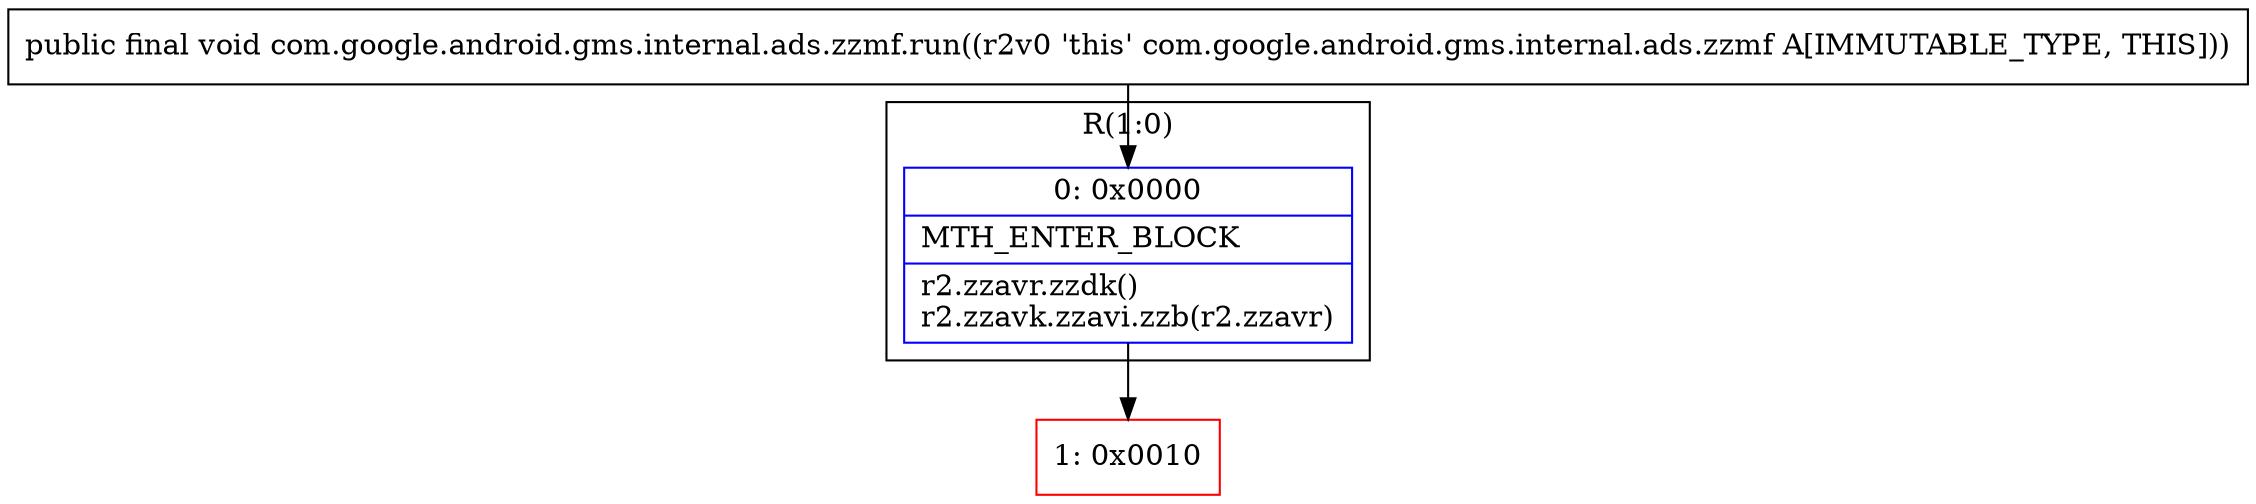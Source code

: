 digraph "CFG forcom.google.android.gms.internal.ads.zzmf.run()V" {
subgraph cluster_Region_1444348880 {
label = "R(1:0)";
node [shape=record,color=blue];
Node_0 [shape=record,label="{0\:\ 0x0000|MTH_ENTER_BLOCK\l|r2.zzavr.zzdk()\lr2.zzavk.zzavi.zzb(r2.zzavr)\l}"];
}
Node_1 [shape=record,color=red,label="{1\:\ 0x0010}"];
MethodNode[shape=record,label="{public final void com.google.android.gms.internal.ads.zzmf.run((r2v0 'this' com.google.android.gms.internal.ads.zzmf A[IMMUTABLE_TYPE, THIS])) }"];
MethodNode -> Node_0;
Node_0 -> Node_1;
}

